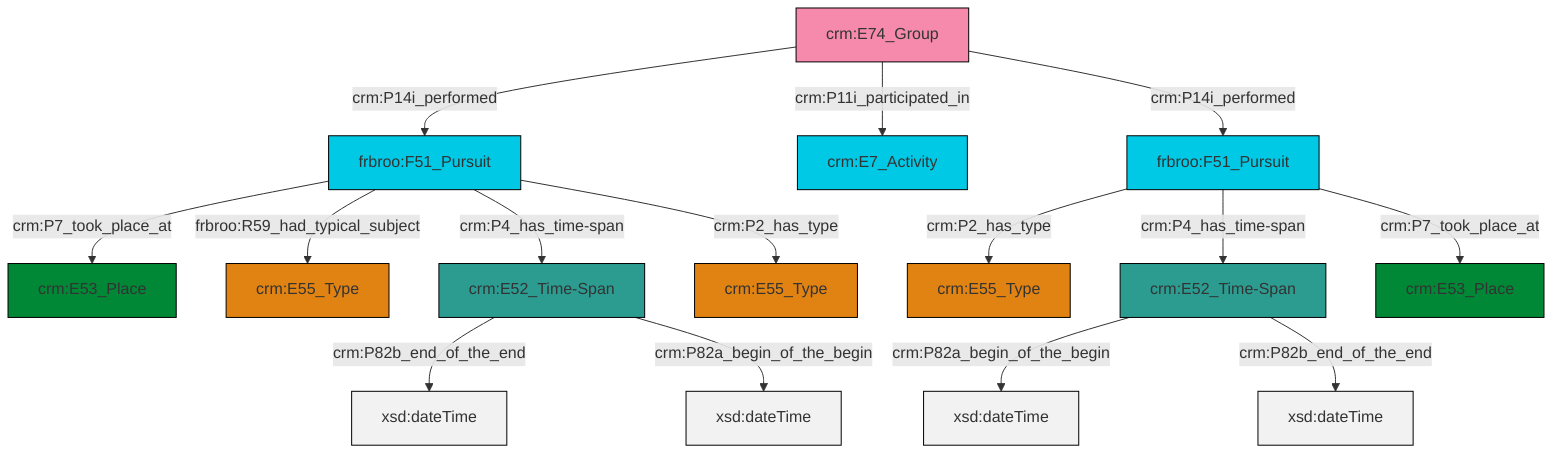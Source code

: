 graph TD
classDef Literal fill:#f2f2f2,stroke:#000000;
classDef CRM_Entity fill:#FFFFFF,stroke:#000000;
classDef Temporal_Entity fill:#00C9E6, stroke:#000000;
classDef Type fill:#E18312, stroke:#000000;
classDef Time-Span fill:#2C9C91, stroke:#000000;
classDef Appellation fill:#FFEB7F, stroke:#000000;
classDef Place fill:#008836, stroke:#000000;
classDef Persistent_Item fill:#B266B2, stroke:#000000;
classDef Conceptual_Object fill:#FFD700, stroke:#000000;
classDef Physical_Thing fill:#D2B48C, stroke:#000000;
classDef Actor fill:#f58aad, stroke:#000000;
classDef PC_Classes fill:#4ce600, stroke:#000000;
classDef Multi fill:#cccccc,stroke:#000000;

2["frbroo:F51_Pursuit"]:::Temporal_Entity -->|crm:P7_took_place_at| 4["crm:E53_Place"]:::Place
2["frbroo:F51_Pursuit"]:::Temporal_Entity -->|frbroo:R59_had_typical_subject| 8["crm:E55_Type"]:::Type
10["crm:E74_Group"]:::Actor -->|crm:P14i_performed| 2["frbroo:F51_Pursuit"]:::Temporal_Entity
12["frbroo:F51_Pursuit"]:::Temporal_Entity -->|crm:P2_has_type| 0["crm:E55_Type"]:::Type
10["crm:E74_Group"]:::Actor -->|crm:P11i_participated_in| 13["crm:E7_Activity"]:::Temporal_Entity
14["crm:E52_Time-Span"]:::Time-Span -->|crm:P82b_end_of_the_end| 15[xsd:dateTime]:::Literal
12["frbroo:F51_Pursuit"]:::Temporal_Entity -->|crm:P4_has_time-span| 16["crm:E52_Time-Span"]:::Time-Span
14["crm:E52_Time-Span"]:::Time-Span -->|crm:P82a_begin_of_the_begin| 17[xsd:dateTime]:::Literal
16["crm:E52_Time-Span"]:::Time-Span -->|crm:P82a_begin_of_the_begin| 18[xsd:dateTime]:::Literal
2["frbroo:F51_Pursuit"]:::Temporal_Entity -->|crm:P4_has_time-span| 14["crm:E52_Time-Span"]:::Time-Span
16["crm:E52_Time-Span"]:::Time-Span -->|crm:P82b_end_of_the_end| 20[xsd:dateTime]:::Literal
10["crm:E74_Group"]:::Actor -->|crm:P14i_performed| 12["frbroo:F51_Pursuit"]:::Temporal_Entity
2["frbroo:F51_Pursuit"]:::Temporal_Entity -->|crm:P2_has_type| 5["crm:E55_Type"]:::Type
12["frbroo:F51_Pursuit"]:::Temporal_Entity -->|crm:P7_took_place_at| 22["crm:E53_Place"]:::Place